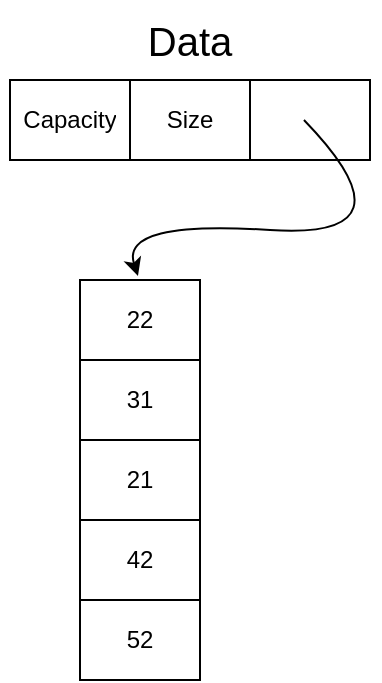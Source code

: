 <mxfile version="21.6.5" type="device">
  <diagram name="Page-1" id="VZIIqRRXdtm2IghGHygO">
    <mxGraphModel dx="794" dy="432" grid="1" gridSize="10" guides="1" tooltips="1" connect="1" arrows="1" fold="1" page="1" pageScale="1" pageWidth="1100" pageHeight="850" math="0" shadow="0">
      <root>
        <mxCell id="0" />
        <mxCell id="1" parent="0" />
        <mxCell id="U0SIcajHDekRjV8Gr2eX-155" value="" style="shape=table;startSize=0;container=1;collapsible=0;childLayout=tableLayout;" parent="1" vertex="1">
          <mxGeometry x="5" y="60" width="180" height="40" as="geometry" />
        </mxCell>
        <mxCell id="U0SIcajHDekRjV8Gr2eX-156" value="" style="shape=tableRow;horizontal=0;startSize=0;swimlaneHead=0;swimlaneBody=0;strokeColor=inherit;top=0;left=0;bottom=0;right=0;collapsible=0;dropTarget=0;fillColor=none;points=[[0,0.5],[1,0.5]];portConstraint=eastwest;" parent="U0SIcajHDekRjV8Gr2eX-155" vertex="1">
          <mxGeometry width="180" height="40" as="geometry" />
        </mxCell>
        <mxCell id="U0SIcajHDekRjV8Gr2eX-157" value="Capacity" style="shape=partialRectangle;html=1;whiteSpace=wrap;connectable=0;strokeColor=inherit;overflow=hidden;fillColor=none;top=0;left=0;bottom=0;right=0;pointerEvents=1;" parent="U0SIcajHDekRjV8Gr2eX-156" vertex="1">
          <mxGeometry width="60" height="40" as="geometry">
            <mxRectangle width="60" height="40" as="alternateBounds" />
          </mxGeometry>
        </mxCell>
        <mxCell id="U0SIcajHDekRjV8Gr2eX-158" value="Size" style="shape=partialRectangle;html=1;whiteSpace=wrap;connectable=0;strokeColor=inherit;overflow=hidden;fillColor=none;top=0;left=0;bottom=0;right=0;pointerEvents=1;" parent="U0SIcajHDekRjV8Gr2eX-156" vertex="1">
          <mxGeometry x="60" width="60" height="40" as="geometry">
            <mxRectangle width="60" height="40" as="alternateBounds" />
          </mxGeometry>
        </mxCell>
        <mxCell id="U0SIcajHDekRjV8Gr2eX-159" value="" style="shape=partialRectangle;html=1;whiteSpace=wrap;connectable=0;strokeColor=inherit;overflow=hidden;fillColor=none;top=0;left=0;bottom=0;right=0;pointerEvents=1;" parent="U0SIcajHDekRjV8Gr2eX-156" vertex="1">
          <mxGeometry x="120" width="60" height="40" as="geometry">
            <mxRectangle width="60" height="40" as="alternateBounds" />
          </mxGeometry>
        </mxCell>
        <mxCell id="U0SIcajHDekRjV8Gr2eX-160" value="" style="curved=1;endArrow=classic;html=1;rounded=0;entryX=0.483;entryY=-0.05;entryDx=0;entryDy=0;entryPerimeter=0;" parent="1" target="iajkwG3QeJljan4XgmEn-4" edge="1">
          <mxGeometry width="50" height="50" relative="1" as="geometry">
            <mxPoint x="151.98" y="80" as="sourcePoint" />
            <mxPoint x="10" y="170" as="targetPoint" />
            <Array as="points">
              <mxPoint x="210" y="140" />
              <mxPoint x="60" y="130" />
            </Array>
          </mxGeometry>
        </mxCell>
        <mxCell id="U0SIcajHDekRjV8Gr2eX-164" value="&lt;font style=&quot;font-size: 20px;&quot;&gt;Data&lt;/font&gt;" style="text;html=1;strokeColor=none;fillColor=none;align=center;verticalAlign=middle;whiteSpace=wrap;rounded=0;" parent="1" vertex="1">
          <mxGeometry y="20" width="190" height="40" as="geometry" />
        </mxCell>
        <mxCell id="iajkwG3QeJljan4XgmEn-3" value="" style="shape=table;startSize=0;container=1;collapsible=0;childLayout=tableLayout;" vertex="1" parent="1">
          <mxGeometry x="40" y="160" width="60" height="200" as="geometry" />
        </mxCell>
        <mxCell id="iajkwG3QeJljan4XgmEn-4" value="" style="shape=tableRow;horizontal=0;startSize=0;swimlaneHead=0;swimlaneBody=0;strokeColor=inherit;top=0;left=0;bottom=0;right=0;collapsible=0;dropTarget=0;fillColor=none;points=[[0,0.5],[1,0.5]];portConstraint=eastwest;" vertex="1" parent="iajkwG3QeJljan4XgmEn-3">
          <mxGeometry width="60" height="40" as="geometry" />
        </mxCell>
        <mxCell id="iajkwG3QeJljan4XgmEn-5" value="22" style="shape=partialRectangle;html=1;whiteSpace=wrap;connectable=0;strokeColor=inherit;overflow=hidden;fillColor=none;top=0;left=0;bottom=0;right=0;pointerEvents=1;" vertex="1" parent="iajkwG3QeJljan4XgmEn-4">
          <mxGeometry width="60" height="40" as="geometry">
            <mxRectangle width="60" height="40" as="alternateBounds" />
          </mxGeometry>
        </mxCell>
        <mxCell id="iajkwG3QeJljan4XgmEn-6" value="" style="shape=tableRow;horizontal=0;startSize=0;swimlaneHead=0;swimlaneBody=0;strokeColor=inherit;top=0;left=0;bottom=0;right=0;collapsible=0;dropTarget=0;fillColor=none;points=[[0,0.5],[1,0.5]];portConstraint=eastwest;" vertex="1" parent="iajkwG3QeJljan4XgmEn-3">
          <mxGeometry y="40" width="60" height="40" as="geometry" />
        </mxCell>
        <mxCell id="iajkwG3QeJljan4XgmEn-7" value="31" style="shape=partialRectangle;html=1;whiteSpace=wrap;connectable=0;strokeColor=inherit;overflow=hidden;fillColor=none;top=0;left=0;bottom=0;right=0;pointerEvents=1;" vertex="1" parent="iajkwG3QeJljan4XgmEn-6">
          <mxGeometry width="60" height="40" as="geometry">
            <mxRectangle width="60" height="40" as="alternateBounds" />
          </mxGeometry>
        </mxCell>
        <mxCell id="iajkwG3QeJljan4XgmEn-8" value="" style="shape=tableRow;horizontal=0;startSize=0;swimlaneHead=0;swimlaneBody=0;strokeColor=inherit;top=0;left=0;bottom=0;right=0;collapsible=0;dropTarget=0;fillColor=none;points=[[0,0.5],[1,0.5]];portConstraint=eastwest;" vertex="1" parent="iajkwG3QeJljan4XgmEn-3">
          <mxGeometry y="80" width="60" height="40" as="geometry" />
        </mxCell>
        <mxCell id="iajkwG3QeJljan4XgmEn-9" value="21" style="shape=partialRectangle;html=1;whiteSpace=wrap;connectable=0;strokeColor=inherit;overflow=hidden;fillColor=none;top=0;left=0;bottom=0;right=0;pointerEvents=1;" vertex="1" parent="iajkwG3QeJljan4XgmEn-8">
          <mxGeometry width="60" height="40" as="geometry">
            <mxRectangle width="60" height="40" as="alternateBounds" />
          </mxGeometry>
        </mxCell>
        <mxCell id="iajkwG3QeJljan4XgmEn-10" value="" style="shape=tableRow;horizontal=0;startSize=0;swimlaneHead=0;swimlaneBody=0;strokeColor=inherit;top=0;left=0;bottom=0;right=0;collapsible=0;dropTarget=0;fillColor=none;points=[[0,0.5],[1,0.5]];portConstraint=eastwest;" vertex="1" parent="iajkwG3QeJljan4XgmEn-3">
          <mxGeometry y="120" width="60" height="40" as="geometry" />
        </mxCell>
        <mxCell id="iajkwG3QeJljan4XgmEn-11" value="42" style="shape=partialRectangle;html=1;whiteSpace=wrap;connectable=0;strokeColor=inherit;overflow=hidden;fillColor=none;top=0;left=0;bottom=0;right=0;pointerEvents=1;" vertex="1" parent="iajkwG3QeJljan4XgmEn-10">
          <mxGeometry width="60" height="40" as="geometry">
            <mxRectangle width="60" height="40" as="alternateBounds" />
          </mxGeometry>
        </mxCell>
        <mxCell id="iajkwG3QeJljan4XgmEn-12" value="" style="shape=tableRow;horizontal=0;startSize=0;swimlaneHead=0;swimlaneBody=0;strokeColor=inherit;top=0;left=0;bottom=0;right=0;collapsible=0;dropTarget=0;fillColor=none;points=[[0,0.5],[1,0.5]];portConstraint=eastwest;" vertex="1" parent="iajkwG3QeJljan4XgmEn-3">
          <mxGeometry y="160" width="60" height="40" as="geometry" />
        </mxCell>
        <mxCell id="iajkwG3QeJljan4XgmEn-13" value="52" style="shape=partialRectangle;html=1;whiteSpace=wrap;connectable=0;strokeColor=inherit;overflow=hidden;fillColor=none;top=0;left=0;bottom=0;right=0;pointerEvents=1;" vertex="1" parent="iajkwG3QeJljan4XgmEn-12">
          <mxGeometry width="60" height="40" as="geometry">
            <mxRectangle width="60" height="40" as="alternateBounds" />
          </mxGeometry>
        </mxCell>
      </root>
    </mxGraphModel>
  </diagram>
</mxfile>
